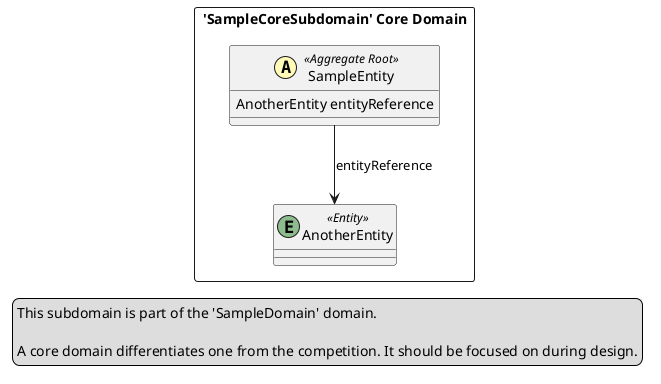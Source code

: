 @startuml

skinparam componentStyle uml2

package "'SampleCoreSubdomain' Core Domain" <<Rectangle>> {
	class SampleEntity <<(A,#fffab8) Aggregate Root>> {
		AnotherEntity entityReference
	}
	class AnotherEntity <<(E,DarkSeaGreen) Entity>> {
	}
}
SampleEntity --> AnotherEntity : entityReference
legend left
  This subdomain is part of the 'SampleDomain' domain.

  A core domain differentiates one from the competition. It should be focused on during design.
end legend


@enduml
